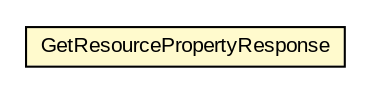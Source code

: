#!/usr/local/bin/dot
#
# Class diagram 
# Generated by UMLGraph version R5_6-24-gf6e263 (http://www.umlgraph.org/)
#

digraph G {
	edge [fontname="arial",fontsize=10,labelfontname="arial",labelfontsize=10];
	node [fontname="arial",fontsize=10,shape=plaintext];
	nodesep=0.25;
	ranksep=0.5;
	// org.oasis_open.docs.wsrf.rp_2.GetResourcePropertyResponse
	c627063 [label=<<table title="org.oasis_open.docs.wsrf.rp_2.GetResourcePropertyResponse" border="0" cellborder="1" cellspacing="0" cellpadding="2" port="p" bgcolor="lemonChiffon" href="./GetResourcePropertyResponse.html">
		<tr><td><table border="0" cellspacing="0" cellpadding="1">
<tr><td align="center" balign="center"> GetResourcePropertyResponse </td></tr>
		</table></td></tr>
		</table>>, URL="./GetResourcePropertyResponse.html", fontname="arial", fontcolor="black", fontsize=10.0];
}

